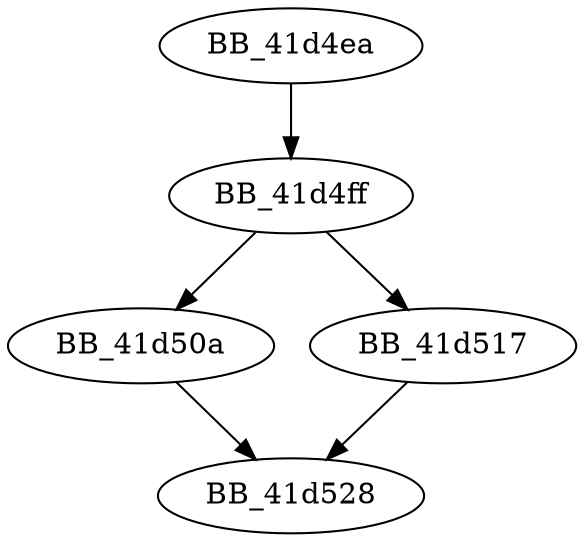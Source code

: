 DiGraph __getbuf{
BB_41d4ea->BB_41d4ff
BB_41d4ff->BB_41d50a
BB_41d4ff->BB_41d517
BB_41d50a->BB_41d528
BB_41d517->BB_41d528
}
